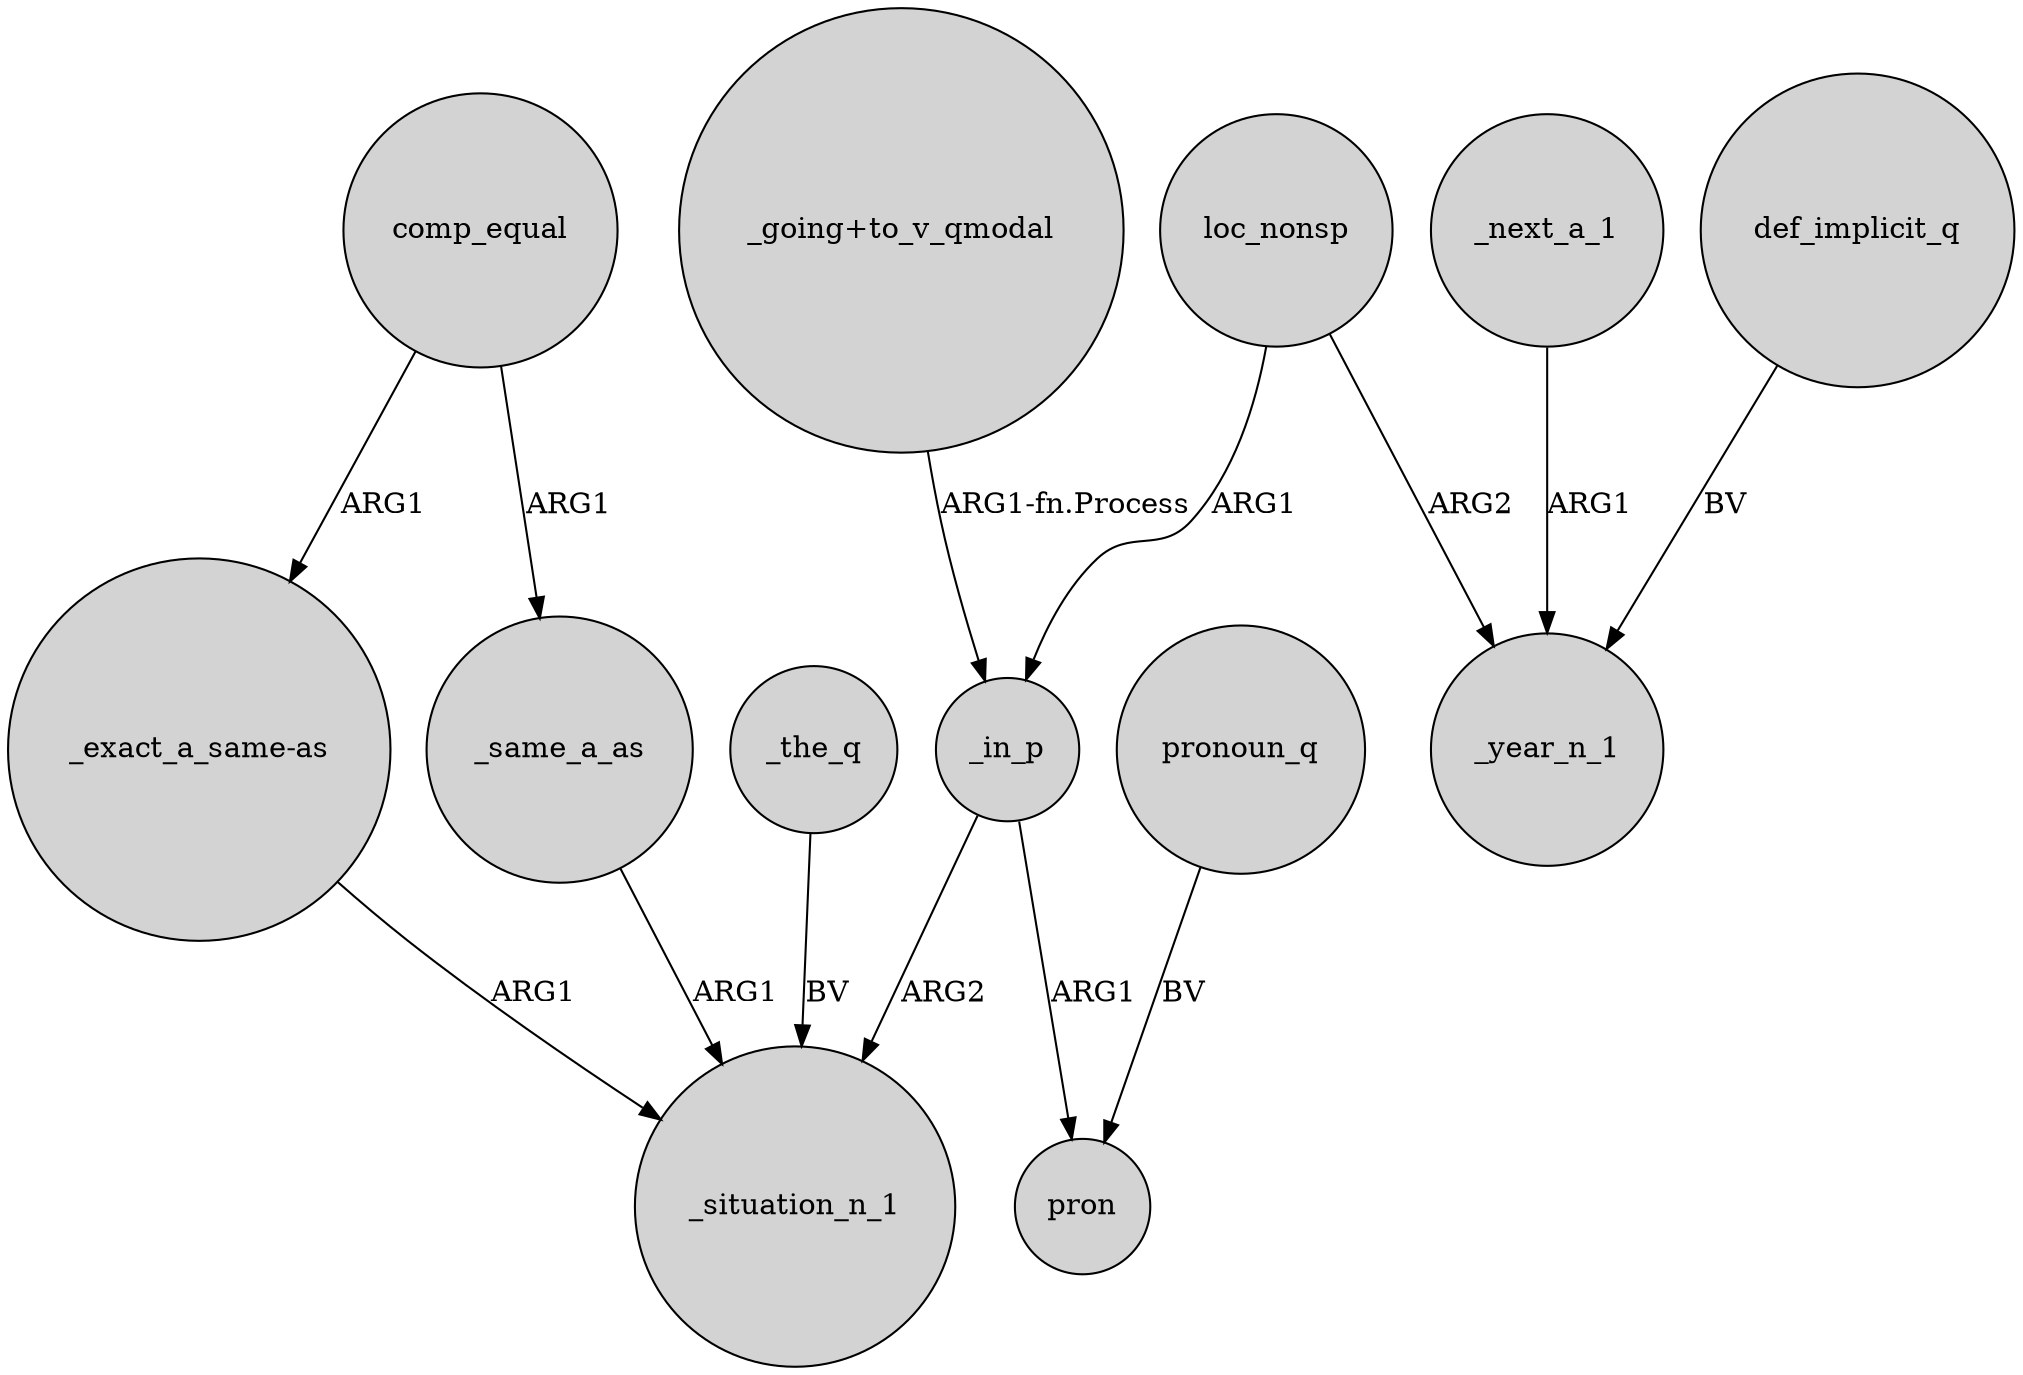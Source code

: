 digraph {
	node [shape=circle style=filled]
	"_going+to_v_qmodal" -> _in_p [label="ARG1-fn.Process"]
	_the_q -> _situation_n_1 [label=BV]
	_next_a_1 -> _year_n_1 [label=ARG1]
	_in_p -> _situation_n_1 [label=ARG2]
	loc_nonsp -> _year_n_1 [label=ARG2]
	_same_a_as -> _situation_n_1 [label=ARG1]
	loc_nonsp -> _in_p [label=ARG1]
	comp_equal -> _same_a_as [label=ARG1]
	pronoun_q -> pron [label=BV]
	def_implicit_q -> _year_n_1 [label=BV]
	_in_p -> pron [label=ARG1]
	comp_equal -> "_exact_a_same-as" [label=ARG1]
	"_exact_a_same-as" -> _situation_n_1 [label=ARG1]
}
